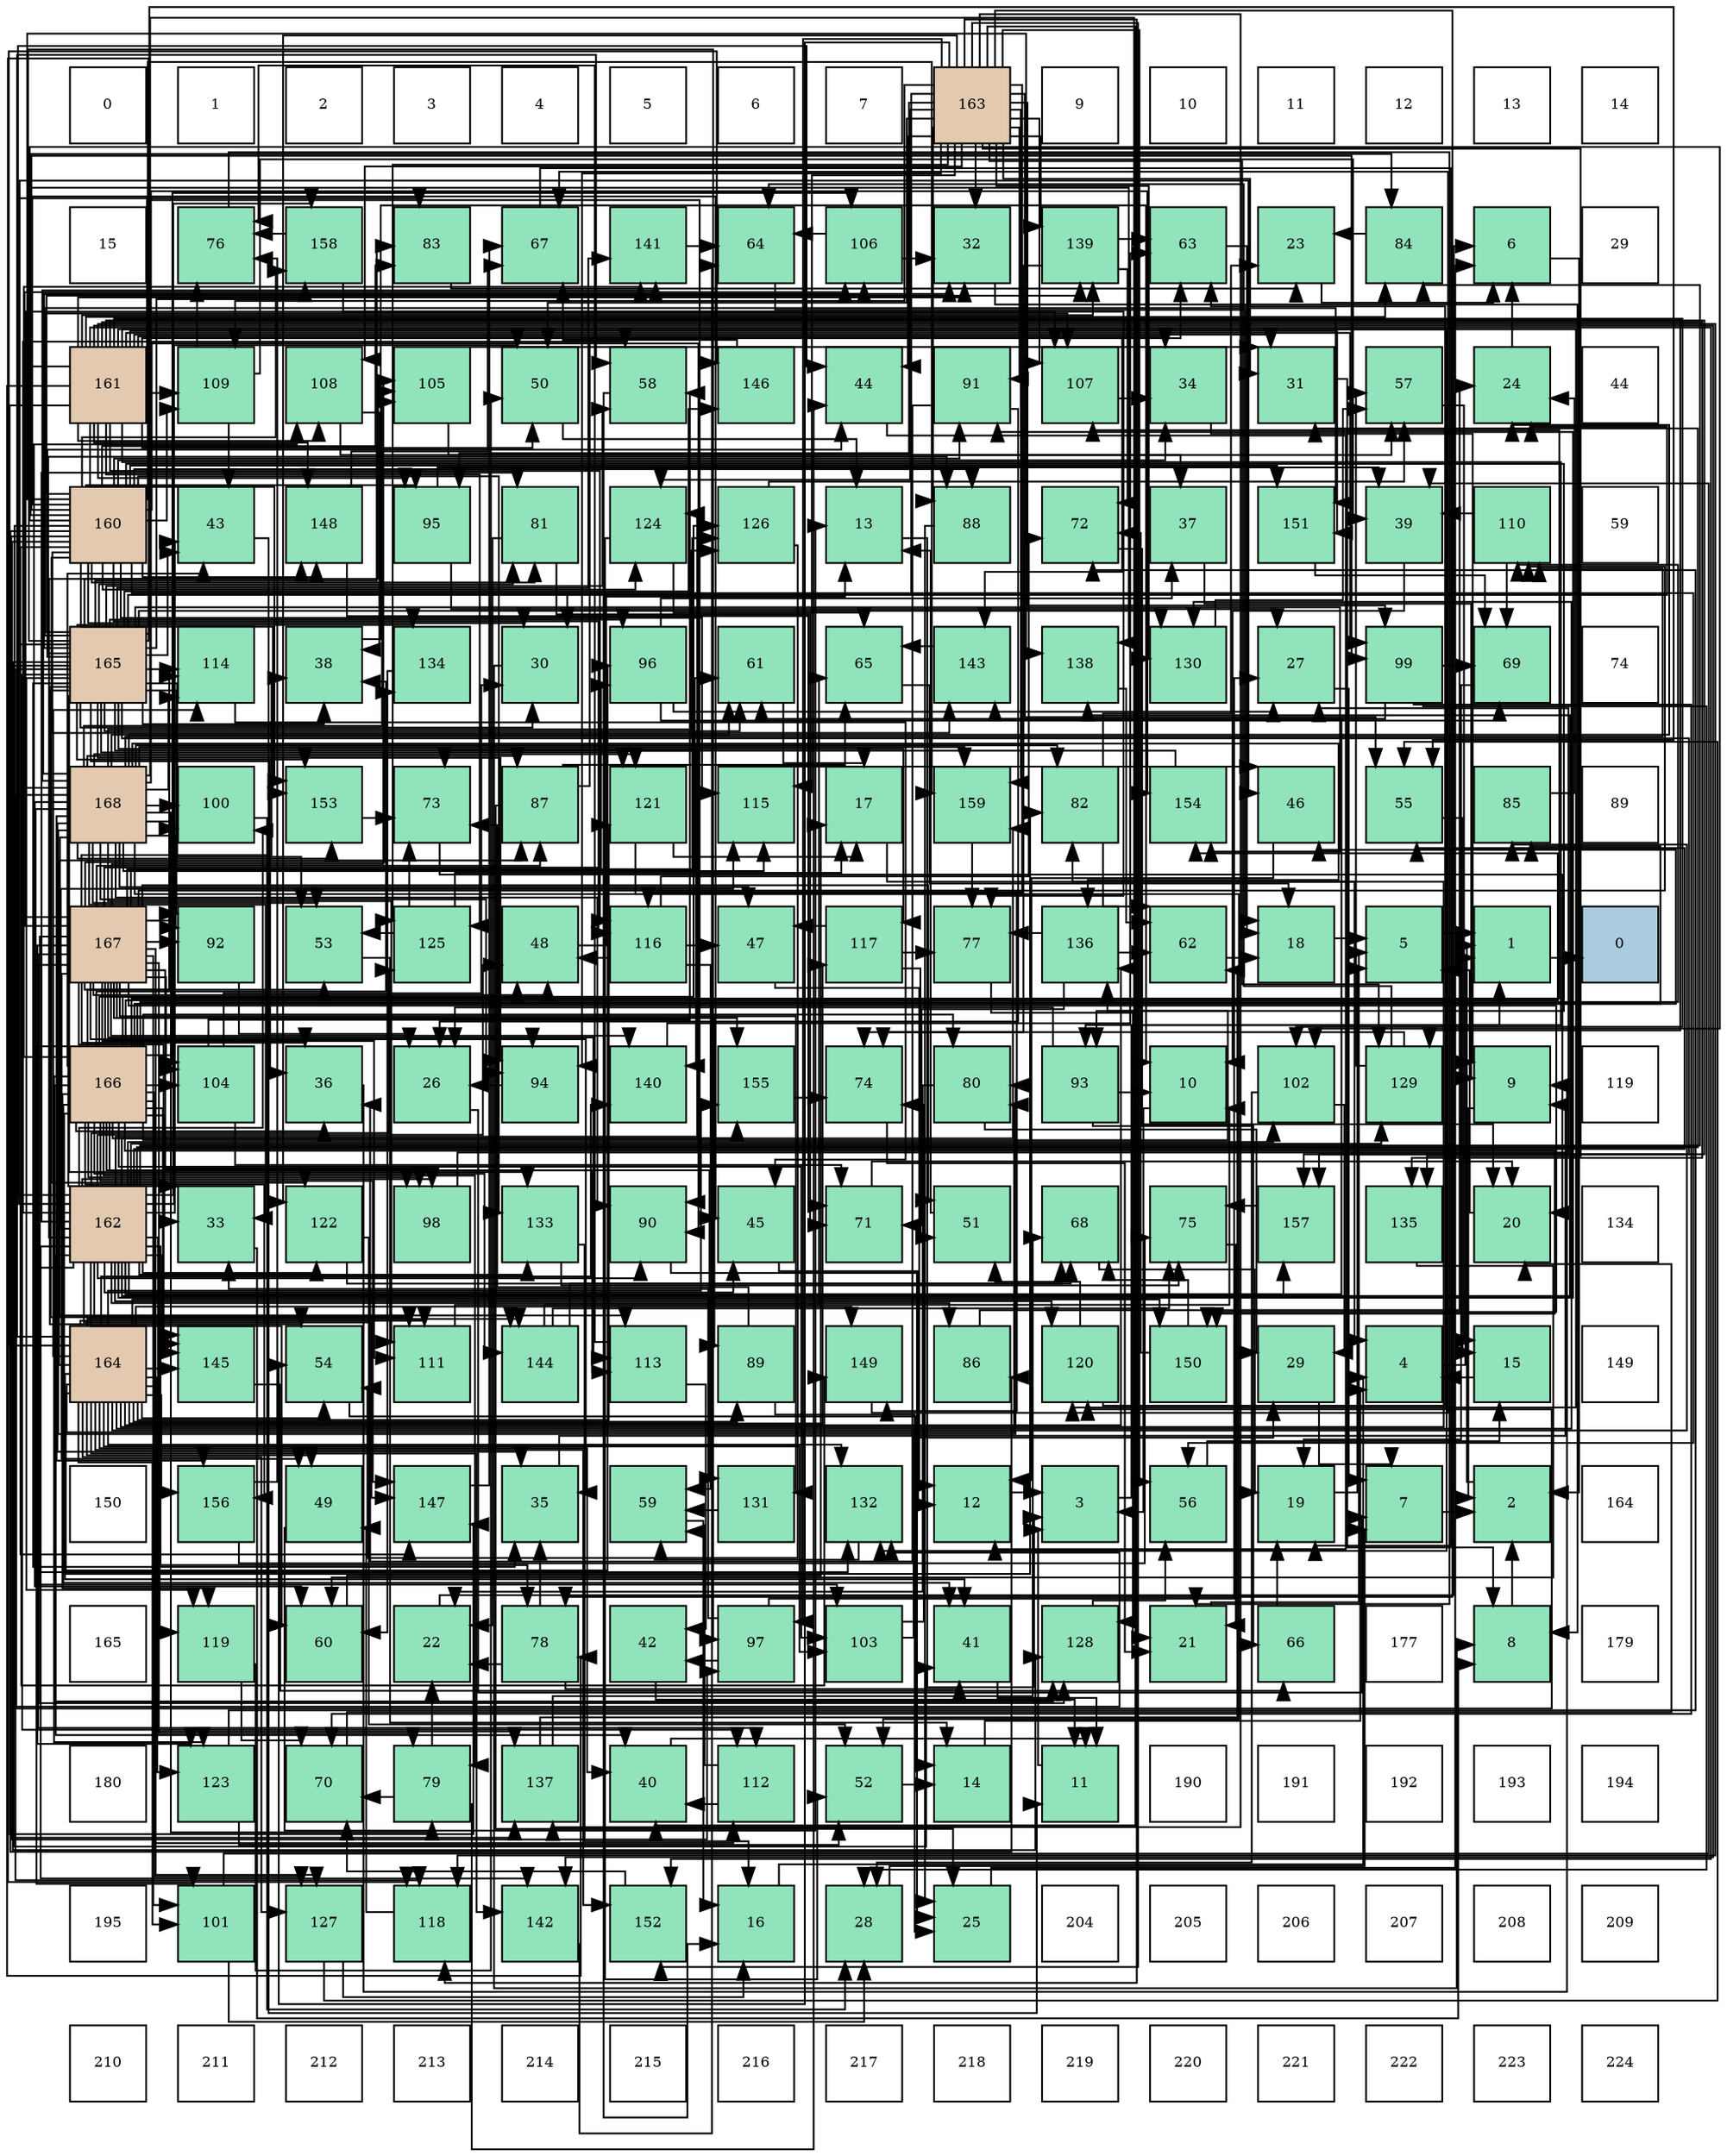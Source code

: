 digraph layout{
 rankdir=TB;
 splines=ortho;
 node [style=filled shape=square fixedsize=true width=0.6];
0[label="0", fontsize=8, fillcolor="#ffffff"];
1[label="1", fontsize=8, fillcolor="#ffffff"];
2[label="2", fontsize=8, fillcolor="#ffffff"];
3[label="3", fontsize=8, fillcolor="#ffffff"];
4[label="4", fontsize=8, fillcolor="#ffffff"];
5[label="5", fontsize=8, fillcolor="#ffffff"];
6[label="6", fontsize=8, fillcolor="#ffffff"];
7[label="7", fontsize=8, fillcolor="#ffffff"];
8[label="163", fontsize=8, fillcolor="#e3c9af"];
9[label="9", fontsize=8, fillcolor="#ffffff"];
10[label="10", fontsize=8, fillcolor="#ffffff"];
11[label="11", fontsize=8, fillcolor="#ffffff"];
12[label="12", fontsize=8, fillcolor="#ffffff"];
13[label="13", fontsize=8, fillcolor="#ffffff"];
14[label="14", fontsize=8, fillcolor="#ffffff"];
15[label="15", fontsize=8, fillcolor="#ffffff"];
16[label="76", fontsize=8, fillcolor="#91e3bb"];
17[label="158", fontsize=8, fillcolor="#91e3bb"];
18[label="83", fontsize=8, fillcolor="#91e3bb"];
19[label="67", fontsize=8, fillcolor="#91e3bb"];
20[label="141", fontsize=8, fillcolor="#91e3bb"];
21[label="64", fontsize=8, fillcolor="#91e3bb"];
22[label="106", fontsize=8, fillcolor="#91e3bb"];
23[label="32", fontsize=8, fillcolor="#91e3bb"];
24[label="139", fontsize=8, fillcolor="#91e3bb"];
25[label="63", fontsize=8, fillcolor="#91e3bb"];
26[label="23", fontsize=8, fillcolor="#91e3bb"];
27[label="84", fontsize=8, fillcolor="#91e3bb"];
28[label="6", fontsize=8, fillcolor="#91e3bb"];
29[label="29", fontsize=8, fillcolor="#ffffff"];
30[label="161", fontsize=8, fillcolor="#e3c9af"];
31[label="109", fontsize=8, fillcolor="#91e3bb"];
32[label="108", fontsize=8, fillcolor="#91e3bb"];
33[label="105", fontsize=8, fillcolor="#91e3bb"];
34[label="50", fontsize=8, fillcolor="#91e3bb"];
35[label="58", fontsize=8, fillcolor="#91e3bb"];
36[label="146", fontsize=8, fillcolor="#91e3bb"];
37[label="44", fontsize=8, fillcolor="#91e3bb"];
38[label="91", fontsize=8, fillcolor="#91e3bb"];
39[label="107", fontsize=8, fillcolor="#91e3bb"];
40[label="34", fontsize=8, fillcolor="#91e3bb"];
41[label="31", fontsize=8, fillcolor="#91e3bb"];
42[label="57", fontsize=8, fillcolor="#91e3bb"];
43[label="24", fontsize=8, fillcolor="#91e3bb"];
44[label="44", fontsize=8, fillcolor="#ffffff"];
45[label="160", fontsize=8, fillcolor="#e3c9af"];
46[label="43", fontsize=8, fillcolor="#91e3bb"];
47[label="148", fontsize=8, fillcolor="#91e3bb"];
48[label="95", fontsize=8, fillcolor="#91e3bb"];
49[label="81", fontsize=8, fillcolor="#91e3bb"];
50[label="124", fontsize=8, fillcolor="#91e3bb"];
51[label="126", fontsize=8, fillcolor="#91e3bb"];
52[label="13", fontsize=8, fillcolor="#91e3bb"];
53[label="88", fontsize=8, fillcolor="#91e3bb"];
54[label="72", fontsize=8, fillcolor="#91e3bb"];
55[label="37", fontsize=8, fillcolor="#91e3bb"];
56[label="151", fontsize=8, fillcolor="#91e3bb"];
57[label="39", fontsize=8, fillcolor="#91e3bb"];
58[label="110", fontsize=8, fillcolor="#91e3bb"];
59[label="59", fontsize=8, fillcolor="#ffffff"];
60[label="165", fontsize=8, fillcolor="#e3c9af"];
61[label="114", fontsize=8, fillcolor="#91e3bb"];
62[label="38", fontsize=8, fillcolor="#91e3bb"];
63[label="134", fontsize=8, fillcolor="#91e3bb"];
64[label="30", fontsize=8, fillcolor="#91e3bb"];
65[label="96", fontsize=8, fillcolor="#91e3bb"];
66[label="61", fontsize=8, fillcolor="#91e3bb"];
67[label="65", fontsize=8, fillcolor="#91e3bb"];
68[label="143", fontsize=8, fillcolor="#91e3bb"];
69[label="138", fontsize=8, fillcolor="#91e3bb"];
70[label="130", fontsize=8, fillcolor="#91e3bb"];
71[label="27", fontsize=8, fillcolor="#91e3bb"];
72[label="99", fontsize=8, fillcolor="#91e3bb"];
73[label="69", fontsize=8, fillcolor="#91e3bb"];
74[label="74", fontsize=8, fillcolor="#ffffff"];
75[label="168", fontsize=8, fillcolor="#e3c9af"];
76[label="100", fontsize=8, fillcolor="#91e3bb"];
77[label="153", fontsize=8, fillcolor="#91e3bb"];
78[label="73", fontsize=8, fillcolor="#91e3bb"];
79[label="87", fontsize=8, fillcolor="#91e3bb"];
80[label="121", fontsize=8, fillcolor="#91e3bb"];
81[label="115", fontsize=8, fillcolor="#91e3bb"];
82[label="17", fontsize=8, fillcolor="#91e3bb"];
83[label="159", fontsize=8, fillcolor="#91e3bb"];
84[label="82", fontsize=8, fillcolor="#91e3bb"];
85[label="154", fontsize=8, fillcolor="#91e3bb"];
86[label="46", fontsize=8, fillcolor="#91e3bb"];
87[label="55", fontsize=8, fillcolor="#91e3bb"];
88[label="85", fontsize=8, fillcolor="#91e3bb"];
89[label="89", fontsize=8, fillcolor="#ffffff"];
90[label="167", fontsize=8, fillcolor="#e3c9af"];
91[label="92", fontsize=8, fillcolor="#91e3bb"];
92[label="53", fontsize=8, fillcolor="#91e3bb"];
93[label="125", fontsize=8, fillcolor="#91e3bb"];
94[label="48", fontsize=8, fillcolor="#91e3bb"];
95[label="116", fontsize=8, fillcolor="#91e3bb"];
96[label="47", fontsize=8, fillcolor="#91e3bb"];
97[label="117", fontsize=8, fillcolor="#91e3bb"];
98[label="77", fontsize=8, fillcolor="#91e3bb"];
99[label="136", fontsize=8, fillcolor="#91e3bb"];
100[label="62", fontsize=8, fillcolor="#91e3bb"];
101[label="18", fontsize=8, fillcolor="#91e3bb"];
102[label="5", fontsize=8, fillcolor="#91e3bb"];
103[label="1", fontsize=8, fillcolor="#91e3bb"];
104[label="0", fontsize=8, fillcolor="#a9ccde"];
105[label="166", fontsize=8, fillcolor="#e3c9af"];
106[label="104", fontsize=8, fillcolor="#91e3bb"];
107[label="36", fontsize=8, fillcolor="#91e3bb"];
108[label="26", fontsize=8, fillcolor="#91e3bb"];
109[label="94", fontsize=8, fillcolor="#91e3bb"];
110[label="140", fontsize=8, fillcolor="#91e3bb"];
111[label="155", fontsize=8, fillcolor="#91e3bb"];
112[label="74", fontsize=8, fillcolor="#91e3bb"];
113[label="80", fontsize=8, fillcolor="#91e3bb"];
114[label="93", fontsize=8, fillcolor="#91e3bb"];
115[label="10", fontsize=8, fillcolor="#91e3bb"];
116[label="102", fontsize=8, fillcolor="#91e3bb"];
117[label="129", fontsize=8, fillcolor="#91e3bb"];
118[label="9", fontsize=8, fillcolor="#91e3bb"];
119[label="119", fontsize=8, fillcolor="#ffffff"];
120[label="162", fontsize=8, fillcolor="#e3c9af"];
121[label="33", fontsize=8, fillcolor="#91e3bb"];
122[label="122", fontsize=8, fillcolor="#91e3bb"];
123[label="98", fontsize=8, fillcolor="#91e3bb"];
124[label="133", fontsize=8, fillcolor="#91e3bb"];
125[label="90", fontsize=8, fillcolor="#91e3bb"];
126[label="45", fontsize=8, fillcolor="#91e3bb"];
127[label="71", fontsize=8, fillcolor="#91e3bb"];
128[label="51", fontsize=8, fillcolor="#91e3bb"];
129[label="68", fontsize=8, fillcolor="#91e3bb"];
130[label="75", fontsize=8, fillcolor="#91e3bb"];
131[label="157", fontsize=8, fillcolor="#91e3bb"];
132[label="135", fontsize=8, fillcolor="#91e3bb"];
133[label="20", fontsize=8, fillcolor="#91e3bb"];
134[label="134", fontsize=8, fillcolor="#ffffff"];
135[label="164", fontsize=8, fillcolor="#e3c9af"];
136[label="145", fontsize=8, fillcolor="#91e3bb"];
137[label="54", fontsize=8, fillcolor="#91e3bb"];
138[label="111", fontsize=8, fillcolor="#91e3bb"];
139[label="144", fontsize=8, fillcolor="#91e3bb"];
140[label="113", fontsize=8, fillcolor="#91e3bb"];
141[label="89", fontsize=8, fillcolor="#91e3bb"];
142[label="149", fontsize=8, fillcolor="#91e3bb"];
143[label="86", fontsize=8, fillcolor="#91e3bb"];
144[label="120", fontsize=8, fillcolor="#91e3bb"];
145[label="150", fontsize=8, fillcolor="#91e3bb"];
146[label="29", fontsize=8, fillcolor="#91e3bb"];
147[label="4", fontsize=8, fillcolor="#91e3bb"];
148[label="15", fontsize=8, fillcolor="#91e3bb"];
149[label="149", fontsize=8, fillcolor="#ffffff"];
150[label="150", fontsize=8, fillcolor="#ffffff"];
151[label="156", fontsize=8, fillcolor="#91e3bb"];
152[label="49", fontsize=8, fillcolor="#91e3bb"];
153[label="147", fontsize=8, fillcolor="#91e3bb"];
154[label="35", fontsize=8, fillcolor="#91e3bb"];
155[label="59", fontsize=8, fillcolor="#91e3bb"];
156[label="131", fontsize=8, fillcolor="#91e3bb"];
157[label="132", fontsize=8, fillcolor="#91e3bb"];
158[label="12", fontsize=8, fillcolor="#91e3bb"];
159[label="3", fontsize=8, fillcolor="#91e3bb"];
160[label="56", fontsize=8, fillcolor="#91e3bb"];
161[label="19", fontsize=8, fillcolor="#91e3bb"];
162[label="7", fontsize=8, fillcolor="#91e3bb"];
163[label="2", fontsize=8, fillcolor="#91e3bb"];
164[label="164", fontsize=8, fillcolor="#ffffff"];
165[label="165", fontsize=8, fillcolor="#ffffff"];
166[label="119", fontsize=8, fillcolor="#91e3bb"];
167[label="60", fontsize=8, fillcolor="#91e3bb"];
168[label="22", fontsize=8, fillcolor="#91e3bb"];
169[label="78", fontsize=8, fillcolor="#91e3bb"];
170[label="42", fontsize=8, fillcolor="#91e3bb"];
171[label="97", fontsize=8, fillcolor="#91e3bb"];
172[label="103", fontsize=8, fillcolor="#91e3bb"];
173[label="41", fontsize=8, fillcolor="#91e3bb"];
174[label="128", fontsize=8, fillcolor="#91e3bb"];
175[label="21", fontsize=8, fillcolor="#91e3bb"];
176[label="66", fontsize=8, fillcolor="#91e3bb"];
177[label="177", fontsize=8, fillcolor="#ffffff"];
178[label="8", fontsize=8, fillcolor="#91e3bb"];
179[label="179", fontsize=8, fillcolor="#ffffff"];
180[label="180", fontsize=8, fillcolor="#ffffff"];
181[label="123", fontsize=8, fillcolor="#91e3bb"];
182[label="70", fontsize=8, fillcolor="#91e3bb"];
183[label="79", fontsize=8, fillcolor="#91e3bb"];
184[label="137", fontsize=8, fillcolor="#91e3bb"];
185[label="40", fontsize=8, fillcolor="#91e3bb"];
186[label="112", fontsize=8, fillcolor="#91e3bb"];
187[label="52", fontsize=8, fillcolor="#91e3bb"];
188[label="14", fontsize=8, fillcolor="#91e3bb"];
189[label="11", fontsize=8, fillcolor="#91e3bb"];
190[label="190", fontsize=8, fillcolor="#ffffff"];
191[label="191", fontsize=8, fillcolor="#ffffff"];
192[label="192", fontsize=8, fillcolor="#ffffff"];
193[label="193", fontsize=8, fillcolor="#ffffff"];
194[label="194", fontsize=8, fillcolor="#ffffff"];
195[label="195", fontsize=8, fillcolor="#ffffff"];
196[label="101", fontsize=8, fillcolor="#91e3bb"];
197[label="127", fontsize=8, fillcolor="#91e3bb"];
198[label="118", fontsize=8, fillcolor="#91e3bb"];
199[label="142", fontsize=8, fillcolor="#91e3bb"];
200[label="152", fontsize=8, fillcolor="#91e3bb"];
201[label="16", fontsize=8, fillcolor="#91e3bb"];
202[label="28", fontsize=8, fillcolor="#91e3bb"];
203[label="25", fontsize=8, fillcolor="#91e3bb"];
204[label="204", fontsize=8, fillcolor="#ffffff"];
205[label="205", fontsize=8, fillcolor="#ffffff"];
206[label="206", fontsize=8, fillcolor="#ffffff"];
207[label="207", fontsize=8, fillcolor="#ffffff"];
208[label="208", fontsize=8, fillcolor="#ffffff"];
209[label="209", fontsize=8, fillcolor="#ffffff"];
210[label="210", fontsize=8, fillcolor="#ffffff"];
211[label="211", fontsize=8, fillcolor="#ffffff"];
212[label="212", fontsize=8, fillcolor="#ffffff"];
213[label="213", fontsize=8, fillcolor="#ffffff"];
214[label="214", fontsize=8, fillcolor="#ffffff"];
215[label="215", fontsize=8, fillcolor="#ffffff"];
216[label="216", fontsize=8, fillcolor="#ffffff"];
217[label="217", fontsize=8, fillcolor="#ffffff"];
218[label="218", fontsize=8, fillcolor="#ffffff"];
219[label="219", fontsize=8, fillcolor="#ffffff"];
220[label="220", fontsize=8, fillcolor="#ffffff"];
221[label="221", fontsize=8, fillcolor="#ffffff"];
222[label="222", fontsize=8, fillcolor="#ffffff"];
223[label="223", fontsize=8, fillcolor="#ffffff"];
224[label="224", fontsize=8, fillcolor="#ffffff"];
edge [constraint=false, style=vis];103 -> 104;
163 -> 103;
159 -> 103;
147 -> 103;
102 -> 103;
28 -> 163;
162 -> 163;
178 -> 163;
118 -> 163;
115 -> 159;
189 -> 159;
158 -> 159;
52 -> 159;
188 -> 147;
148 -> 147;
201 -> 147;
82 -> 147;
101 -> 102;
161 -> 102;
133 -> 102;
175 -> 102;
168 -> 28;
26 -> 28;
43 -> 28;
203 -> 28;
108 -> 162;
71 -> 162;
202 -> 162;
146 -> 162;
64 -> 178;
41 -> 178;
23 -> 178;
121 -> 178;
40 -> 118;
154 -> 118;
107 -> 118;
55 -> 118;
62 -> 115;
57 -> 115;
185 -> 189;
173 -> 189;
170 -> 189;
46 -> 189;
37 -> 158;
126 -> 158;
86 -> 158;
96 -> 158;
94 -> 52;
152 -> 52;
34 -> 52;
128 -> 52;
187 -> 188;
92 -> 188;
137 -> 188;
87 -> 148;
160 -> 148;
42 -> 148;
35 -> 201;
155 -> 201;
167 -> 82;
66 -> 82;
100 -> 101;
25 -> 101;
21 -> 101;
67 -> 101;
176 -> 161;
19 -> 161;
129 -> 161;
73 -> 161;
182 -> 133;
127 -> 133;
54 -> 133;
78 -> 133;
112 -> 175;
130 -> 175;
16 -> 175;
98 -> 175;
169 -> 168;
169 -> 154;
169 -> 173;
183 -> 168;
183 -> 37;
183 -> 182;
113 -> 168;
113 -> 146;
49 -> 168;
49 -> 127;
84 -> 26;
84 -> 100;
18 -> 26;
27 -> 26;
88 -> 43;
143 -> 43;
79 -> 203;
79 -> 25;
79 -> 67;
53 -> 203;
141 -> 203;
141 -> 78;
125 -> 203;
38 -> 108;
38 -> 107;
91 -> 108;
114 -> 115;
114 -> 108;
114 -> 176;
109 -> 108;
48 -> 71;
48 -> 57;
65 -> 71;
65 -> 55;
65 -> 73;
171 -> 71;
171 -> 121;
171 -> 170;
123 -> 71;
72 -> 202;
72 -> 66;
72 -> 73;
72 -> 182;
76 -> 202;
196 -> 202;
196 -> 57;
116 -> 202;
116 -> 146;
172 -> 146;
172 -> 112;
106 -> 64;
106 -> 35;
106 -> 127;
33 -> 41;
33 -> 42;
22 -> 23;
22 -> 21;
39 -> 40;
32 -> 55;
32 -> 62;
31 -> 57;
31 -> 46;
31 -> 16;
58 -> 57;
58 -> 73;
138 -> 115;
186 -> 185;
186 -> 155;
140 -> 170;
140 -> 16;
61 -> 126;
81 -> 86;
95 -> 96;
95 -> 94;
95 -> 155;
95 -> 54;
97 -> 96;
97 -> 128;
97 -> 98;
198 -> 152;
166 -> 34;
166 -> 182;
144 -> 128;
144 -> 25;
80 -> 82;
80 -> 187;
122 -> 187;
122 -> 129;
181 -> 187;
181 -> 54;
50 -> 187;
50 -> 67;
93 -> 82;
93 -> 92;
93 -> 78;
51 -> 137;
51 -> 42;
197 -> 201;
197 -> 87;
174 -> 160;
117 -> 42;
117 -> 21;
117 -> 112;
70 -> 42;
156 -> 155;
157 -> 155;
124 -> 201;
124 -> 130;
63 -> 167;
132 -> 167;
99 -> 100;
99 -> 127;
99 -> 98;
184 -> 100;
184 -> 129;
69 -> 100;
24 -> 25;
24 -> 54;
24 -> 112;
110 -> 25;
20 -> 21;
199 -> 21;
68 -> 67;
139 -> 67;
139 -> 129;
139 -> 130;
136 -> 176;
36 -> 19;
153 -> 19;
47 -> 19;
47 -> 127;
142 -> 19;
145 -> 129;
145 -> 54;
56 -> 73;
200 -> 182;
77 -> 78;
85 -> 78;
111 -> 112;
151 -> 130;
151 -> 16;
131 -> 130;
17 -> 16;
17 -> 98;
83 -> 98;
45 -> 64;
45 -> 40;
45 -> 126;
45 -> 160;
45 -> 49;
45 -> 18;
45 -> 27;
45 -> 143;
45 -> 53;
45 -> 125;
45 -> 38;
45 -> 114;
45 -> 48;
45 -> 171;
45 -> 72;
45 -> 116;
45 -> 31;
45 -> 81;
45 -> 95;
45 -> 144;
45 -> 122;
45 -> 50;
45 -> 124;
45 -> 184;
45 -> 69;
45 -> 24;
45 -> 68;
45 -> 153;
45 -> 47;
45 -> 56;
45 -> 77;
45 -> 17;
45 -> 83;
30 -> 41;
30 -> 23;
30 -> 40;
30 -> 34;
30 -> 169;
30 -> 27;
30 -> 125;
30 -> 114;
30 -> 48;
30 -> 171;
30 -> 72;
30 -> 116;
30 -> 32;
30 -> 31;
30 -> 95;
30 -> 198;
30 -> 144;
30 -> 93;
30 -> 117;
30 -> 157;
30 -> 132;
30 -> 24;
30 -> 199;
30 -> 68;
30 -> 153;
30 -> 47;
30 -> 56;
30 -> 200;
30 -> 77;
30 -> 131;
120 -> 41;
120 -> 185;
120 -> 46;
120 -> 37;
120 -> 126;
120 -> 94;
120 -> 34;
120 -> 87;
120 -> 35;
120 -> 167;
120 -> 169;
120 -> 49;
120 -> 18;
120 -> 27;
120 -> 143;
120 -> 125;
120 -> 38;
120 -> 123;
120 -> 76;
120 -> 116;
120 -> 32;
120 -> 140;
120 -> 81;
120 -> 144;
120 -> 122;
120 -> 50;
120 -> 93;
120 -> 117;
120 -> 124;
120 -> 184;
120 -> 69;
120 -> 199;
120 -> 68;
120 -> 136;
120 -> 153;
120 -> 47;
120 -> 131;
120 -> 17;
120 -> 83;
8 -> 64;
8 -> 41;
8 -> 23;
8 -> 185;
8 -> 37;
8 -> 34;
8 -> 137;
8 -> 87;
8 -> 160;
8 -> 169;
8 -> 53;
8 -> 38;
8 -> 109;
8 -> 48;
8 -> 171;
8 -> 72;
8 -> 39;
8 -> 32;
8 -> 31;
8 -> 81;
8 -> 95;
8 -> 198;
8 -> 122;
8 -> 50;
8 -> 93;
8 -> 117;
8 -> 70;
8 -> 132;
8 -> 184;
8 -> 24;
8 -> 200;
8 -> 83;
135 -> 185;
135 -> 173;
135 -> 152;
135 -> 137;
135 -> 35;
135 -> 113;
135 -> 84;
135 -> 88;
135 -> 79;
135 -> 141;
135 -> 65;
135 -> 196;
135 -> 172;
135 -> 138;
135 -> 61;
135 -> 97;
135 -> 166;
135 -> 80;
135 -> 181;
135 -> 197;
135 -> 70;
135 -> 157;
135 -> 99;
135 -> 110;
135 -> 199;
135 -> 139;
135 -> 136;
135 -> 36;
135 -> 142;
135 -> 145;
135 -> 200;
135 -> 111;
135 -> 151;
60 -> 43;
60 -> 64;
60 -> 23;
60 -> 121;
60 -> 154;
60 -> 107;
60 -> 62;
60 -> 173;
60 -> 46;
60 -> 37;
60 -> 86;
60 -> 92;
60 -> 137;
60 -> 87;
60 -> 35;
60 -> 66;
60 -> 49;
60 -> 18;
60 -> 53;
60 -> 91;
60 -> 109;
60 -> 65;
60 -> 33;
60 -> 39;
60 -> 138;
60 -> 61;
60 -> 97;
60 -> 198;
60 -> 166;
60 -> 80;
60 -> 174;
60 -> 70;
60 -> 157;
60 -> 124;
60 -> 63;
60 -> 69;
60 -> 110;
60 -> 20;
60 -> 36;
60 -> 142;
60 -> 56;
60 -> 77;
60 -> 85;
60 -> 131;
60 -> 17;
105 -> 121;
105 -> 107;
105 -> 62;
105 -> 173;
105 -> 46;
105 -> 86;
105 -> 94;
105 -> 183;
105 -> 113;
105 -> 84;
105 -> 88;
105 -> 123;
105 -> 196;
105 -> 172;
105 -> 106;
105 -> 22;
105 -> 39;
105 -> 58;
105 -> 186;
105 -> 140;
105 -> 61;
105 -> 166;
105 -> 181;
105 -> 51;
105 -> 197;
105 -> 174;
105 -> 156;
105 -> 99;
105 -> 20;
105 -> 139;
105 -> 136;
105 -> 153;
105 -> 145;
105 -> 85;
105 -> 111;
105 -> 151;
90 -> 154;
90 -> 107;
90 -> 62;
90 -> 94;
90 -> 152;
90 -> 128;
90 -> 92;
90 -> 66;
90 -> 183;
90 -> 79;
90 -> 141;
90 -> 91;
90 -> 109;
90 -> 65;
90 -> 123;
90 -> 76;
90 -> 196;
90 -> 172;
90 -> 106;
90 -> 33;
90 -> 22;
90 -> 39;
90 -> 58;
90 -> 138;
90 -> 186;
90 -> 140;
90 -> 181;
90 -> 51;
90 -> 197;
90 -> 174;
90 -> 156;
90 -> 63;
90 -> 110;
90 -> 136;
90 -> 145;
90 -> 111;
75 -> 43;
75 -> 121;
75 -> 154;
75 -> 96;
75 -> 92;
75 -> 167;
75 -> 66;
75 -> 183;
75 -> 113;
75 -> 84;
75 -> 79;
75 -> 125;
75 -> 91;
75 -> 109;
75 -> 76;
75 -> 106;
75 -> 33;
75 -> 22;
75 -> 58;
75 -> 138;
75 -> 186;
75 -> 61;
75 -> 81;
75 -> 198;
75 -> 80;
75 -> 51;
75 -> 174;
75 -> 157;
75 -> 99;
75 -> 20;
75 -> 139;
75 -> 142;
75 -> 77;
75 -> 85;
75 -> 151;
75 -> 83;
edge [constraint=true, style=invis];
0 -> 15 -> 30 -> 45 -> 60 -> 75 -> 90 -> 105 -> 120 -> 135 -> 150 -> 165 -> 180 -> 195 -> 210;
1 -> 16 -> 31 -> 46 -> 61 -> 76 -> 91 -> 106 -> 121 -> 136 -> 151 -> 166 -> 181 -> 196 -> 211;
2 -> 17 -> 32 -> 47 -> 62 -> 77 -> 92 -> 107 -> 122 -> 137 -> 152 -> 167 -> 182 -> 197 -> 212;
3 -> 18 -> 33 -> 48 -> 63 -> 78 -> 93 -> 108 -> 123 -> 138 -> 153 -> 168 -> 183 -> 198 -> 213;
4 -> 19 -> 34 -> 49 -> 64 -> 79 -> 94 -> 109 -> 124 -> 139 -> 154 -> 169 -> 184 -> 199 -> 214;
5 -> 20 -> 35 -> 50 -> 65 -> 80 -> 95 -> 110 -> 125 -> 140 -> 155 -> 170 -> 185 -> 200 -> 215;
6 -> 21 -> 36 -> 51 -> 66 -> 81 -> 96 -> 111 -> 126 -> 141 -> 156 -> 171 -> 186 -> 201 -> 216;
7 -> 22 -> 37 -> 52 -> 67 -> 82 -> 97 -> 112 -> 127 -> 142 -> 157 -> 172 -> 187 -> 202 -> 217;
8 -> 23 -> 38 -> 53 -> 68 -> 83 -> 98 -> 113 -> 128 -> 143 -> 158 -> 173 -> 188 -> 203 -> 218;
9 -> 24 -> 39 -> 54 -> 69 -> 84 -> 99 -> 114 -> 129 -> 144 -> 159 -> 174 -> 189 -> 204 -> 219;
10 -> 25 -> 40 -> 55 -> 70 -> 85 -> 100 -> 115 -> 130 -> 145 -> 160 -> 175 -> 190 -> 205 -> 220;
11 -> 26 -> 41 -> 56 -> 71 -> 86 -> 101 -> 116 -> 131 -> 146 -> 161 -> 176 -> 191 -> 206 -> 221;
12 -> 27 -> 42 -> 57 -> 72 -> 87 -> 102 -> 117 -> 132 -> 147 -> 162 -> 177 -> 192 -> 207 -> 222;
13 -> 28 -> 43 -> 58 -> 73 -> 88 -> 103 -> 118 -> 133 -> 148 -> 163 -> 178 -> 193 -> 208 -> 223;
14 -> 29 -> 44 -> 59 -> 74 -> 89 -> 104 -> 119 -> 134 -> 149 -> 164 -> 179 -> 194 -> 209 -> 224;
rank = same {0 -> 1 -> 2 -> 3 -> 4 -> 5 -> 6 -> 7 -> 8 -> 9 -> 10 -> 11 -> 12 -> 13 -> 14};
rank = same {15 -> 16 -> 17 -> 18 -> 19 -> 20 -> 21 -> 22 -> 23 -> 24 -> 25 -> 26 -> 27 -> 28 -> 29};
rank = same {30 -> 31 -> 32 -> 33 -> 34 -> 35 -> 36 -> 37 -> 38 -> 39 -> 40 -> 41 -> 42 -> 43 -> 44};
rank = same {45 -> 46 -> 47 -> 48 -> 49 -> 50 -> 51 -> 52 -> 53 -> 54 -> 55 -> 56 -> 57 -> 58 -> 59};
rank = same {60 -> 61 -> 62 -> 63 -> 64 -> 65 -> 66 -> 67 -> 68 -> 69 -> 70 -> 71 -> 72 -> 73 -> 74};
rank = same {75 -> 76 -> 77 -> 78 -> 79 -> 80 -> 81 -> 82 -> 83 -> 84 -> 85 -> 86 -> 87 -> 88 -> 89};
rank = same {90 -> 91 -> 92 -> 93 -> 94 -> 95 -> 96 -> 97 -> 98 -> 99 -> 100 -> 101 -> 102 -> 103 -> 104};
rank = same {105 -> 106 -> 107 -> 108 -> 109 -> 110 -> 111 -> 112 -> 113 -> 114 -> 115 -> 116 -> 117 -> 118 -> 119};
rank = same {120 -> 121 -> 122 -> 123 -> 124 -> 125 -> 126 -> 127 -> 128 -> 129 -> 130 -> 131 -> 132 -> 133 -> 134};
rank = same {135 -> 136 -> 137 -> 138 -> 139 -> 140 -> 141 -> 142 -> 143 -> 144 -> 145 -> 146 -> 147 -> 148 -> 149};
rank = same {150 -> 151 -> 152 -> 153 -> 154 -> 155 -> 156 -> 157 -> 158 -> 159 -> 160 -> 161 -> 162 -> 163 -> 164};
rank = same {165 -> 166 -> 167 -> 168 -> 169 -> 170 -> 171 -> 172 -> 173 -> 174 -> 175 -> 176 -> 177 -> 178 -> 179};
rank = same {180 -> 181 -> 182 -> 183 -> 184 -> 185 -> 186 -> 187 -> 188 -> 189 -> 190 -> 191 -> 192 -> 193 -> 194};
rank = same {195 -> 196 -> 197 -> 198 -> 199 -> 200 -> 201 -> 202 -> 203 -> 204 -> 205 -> 206 -> 207 -> 208 -> 209};
rank = same {210 -> 211 -> 212 -> 213 -> 214 -> 215 -> 216 -> 217 -> 218 -> 219 -> 220 -> 221 -> 222 -> 223 -> 224};
}